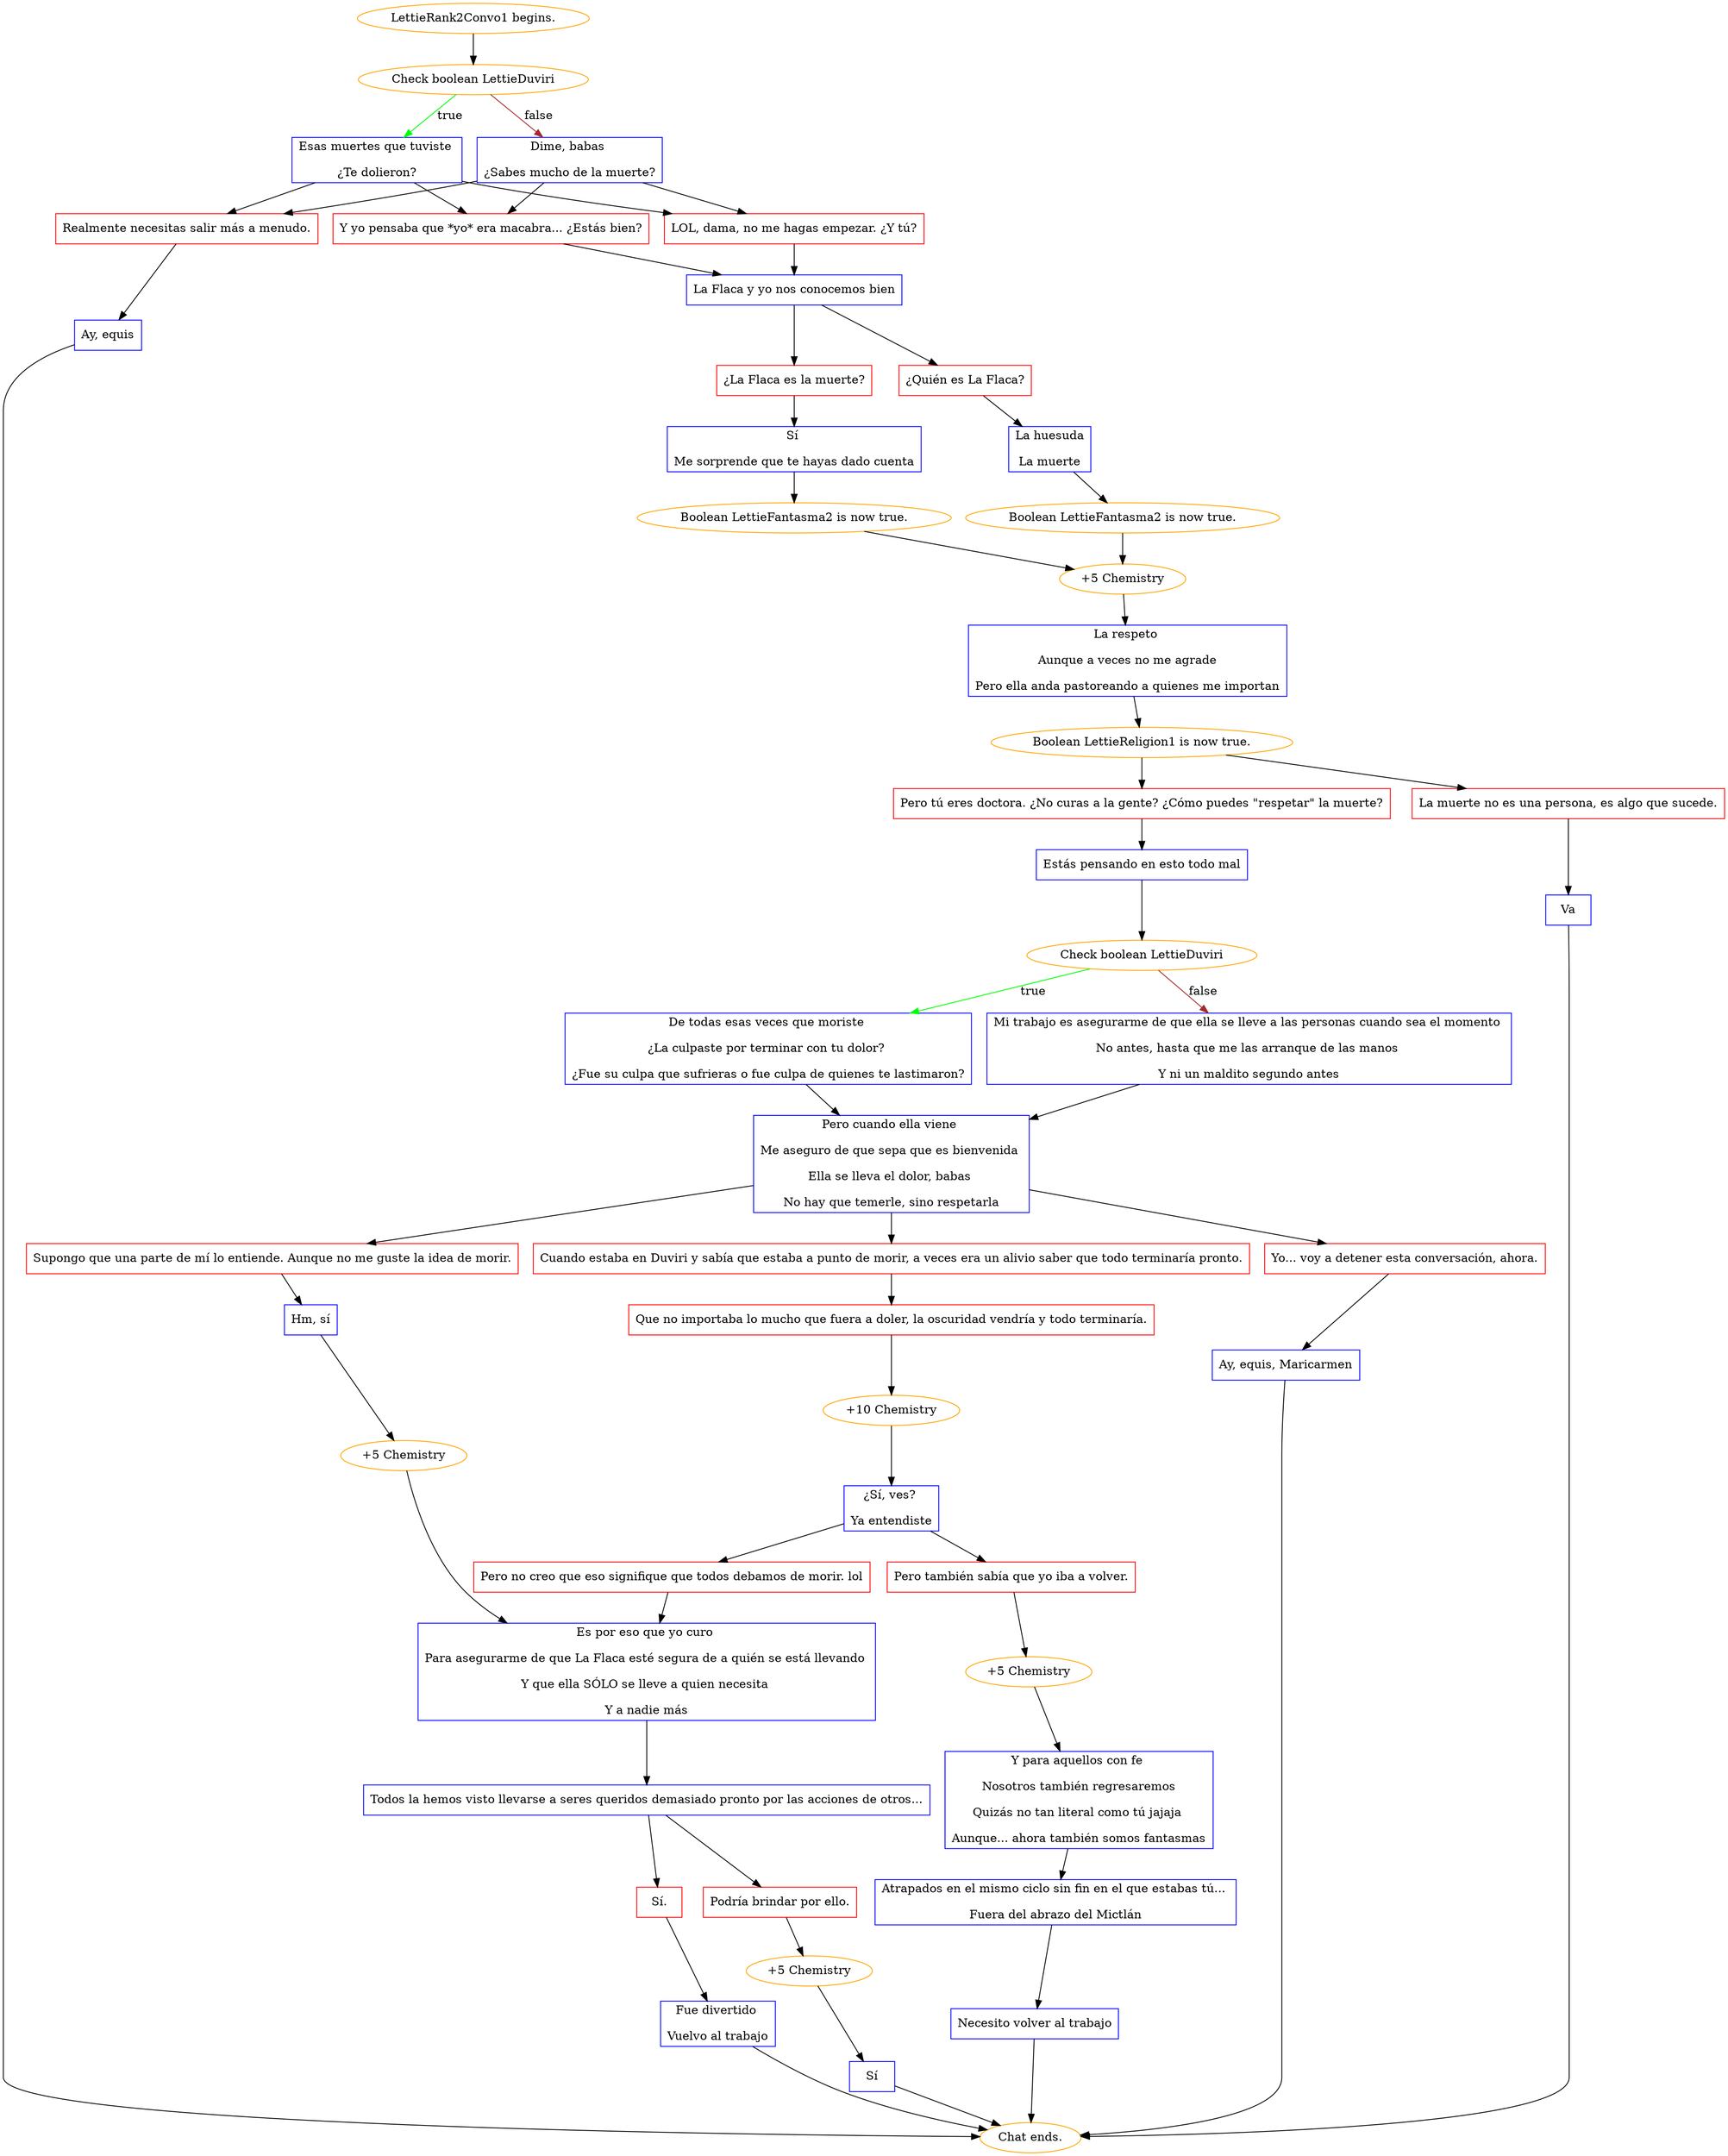 digraph {
	"LettieRank2Convo1 begins." [color=orange];
		"LettieRank2Convo1 begins." -> j2549990084;
	j2549990084 [label="Check boolean LettieDuviri",color=orange];
		j2549990084 -> j1149926441 [label=true,color=green];
		j2549990084 -> j420612214 [label=false,color=brown];
	j1149926441 [label="Esas muertes que tuviste 
¿Te dolieron?",shape=box,color=blue];
		j1149926441 -> j1506243979;
		j1149926441 -> j2109404499;
		j1149926441 -> j1254523427;
	j420612214 [label="Dime, babas 
¿Sabes mucho de la muerte?",shape=box,color=blue];
		j420612214 -> j1506243979;
		j420612214 -> j2109404499;
		j420612214 -> j1254523427;
	j1506243979 [label="Y yo pensaba que *yo* era macabra... ¿Estás bien?",shape=box,color=red];
		j1506243979 -> j1047295839;
	j2109404499 [label="LOL, dama, no me hagas empezar. ¿Y tú?",shape=box,color=red];
		j2109404499 -> j1047295839;
	j1254523427 [label="Realmente necesitas salir más a menudo.",shape=box,color=red];
		j1254523427 -> j1759475013;
	j1047295839 [label="La Flaca y yo nos conocemos bien",shape=box,color=blue];
		j1047295839 -> j1336708172;
		j1047295839 -> j2438932196;
	j1759475013 [label="Ay, equis",shape=box,color=blue];
		j1759475013 -> "Chat ends.";
	j1336708172 [label="¿La Flaca es la muerte?",shape=box,color=red];
		j1336708172 -> j3216387290;
	j2438932196 [label="¿Quién es La Flaca?",shape=box,color=red];
		j2438932196 -> j3465065596;
	"Chat ends." [color=orange];
	j3216387290 [label="Sí 
Me sorprende que te hayas dado cuenta",shape=box,color=blue];
		j3216387290 -> j374915130;
	j3465065596 [label="La huesuda
La muerte",shape=box,color=blue];
		j3465065596 -> j2626473124;
	j374915130 [label="Boolean LettieFantasma2 is now true.",color=orange];
		j374915130 -> j3369757279;
	j2626473124 [label="Boolean LettieFantasma2 is now true.",color=orange];
		j2626473124 -> j3369757279;
	j3369757279 [label="+5 Chemistry",color=orange];
		j3369757279 -> j2578948904;
	j2578948904 [label="La respeto 
Aunque a veces no me agrade
Pero ella anda pastoreando a quienes me importan",shape=box,color=blue];
		j2578948904 -> j4268386380;
	j4268386380 [label="Boolean LettieReligion1 is now true.",color=orange];
		j4268386380 -> j3730944268;
		j4268386380 -> j475324069;
	j3730944268 [label="Pero tú eres doctora. ¿No curas a la gente? ¿Cómo puedes \"respetar\" la muerte?",shape=box,color=red];
		j3730944268 -> j1565417596;
	j475324069 [label="La muerte no es una persona, es algo que sucede.",shape=box,color=red];
		j475324069 -> j2547240352;
	j1565417596 [label="Estás pensando en esto todo mal",shape=box,color=blue];
		j1565417596 -> j4087927951;
	j2547240352 [label="Va",shape=box,color=blue];
		j2547240352 -> "Chat ends.";
	j4087927951 [label="Check boolean LettieDuviri",color=orange];
		j4087927951 -> j213275833 [label=true,color=green];
		j4087927951 -> j602384376 [label=false,color=brown];
	j213275833 [label="De todas esas veces que moriste 
¿La culpaste por terminar con tu dolor? 
¿Fue su culpa que sufrieras o fue culpa de quienes te lastimaron?",shape=box,color=blue];
		j213275833 -> j1808620597;
	j602384376 [label="Mi trabajo es asegurarme de que ella se lleve a las personas cuando sea el momento 
No antes, hasta que me las arranque de las manos 
Y ni un maldito segundo antes",shape=box,color=blue];
		j602384376 -> j1808620597;
	j1808620597 [label="Pero cuando ella viene 
Me aseguro de que sepa que es bienvenida 
Ella se lleva el dolor, babas 
No hay que temerle, sino respetarla",shape=box,color=blue];
		j1808620597 -> j2814256354;
		j1808620597 -> j1632776323;
		j1808620597 -> j3068329840;
	j2814256354 [label="Cuando estaba en Duviri y sabía que estaba a punto de morir, a veces era un alivio saber que todo terminaría pronto.",shape=box,color=red];
		j2814256354 -> j1414581708;
	j1632776323 [label="Supongo que una parte de mí lo entiende. Aunque no me guste la idea de morir.",shape=box,color=red];
		j1632776323 -> j3611222608;
	j3068329840 [label="Yo... voy a detener esta conversación, ahora.",shape=box,color=red];
		j3068329840 -> j3198914634;
	j1414581708 [label="Que no importaba lo mucho que fuera a doler, la oscuridad vendría y todo terminaría.",shape=box,color=red];
		j1414581708 -> j256387210;
	j3611222608 [label="Hm, sí",shape=box,color=blue];
		j3611222608 -> j3669026344;
	j3198914634 [label="Ay, equis, Maricarmen",shape=box,color=blue];
		j3198914634 -> "Chat ends.";
	j256387210 [label="+10 Chemistry",color=orange];
		j256387210 -> j2378193402;
	j3669026344 [label="+5 Chemistry",color=orange];
		j3669026344 -> j2020357071;
	j2378193402 [label="¿Sí, ves? 
Ya entendiste",shape=box,color=blue];
		j2378193402 -> j4193457877;
		j2378193402 -> j3457067759;
	j2020357071 [label="Es por eso que yo curo 
Para asegurarme de que La Flaca esté segura de a quién se está llevando 
Y que ella SÓLO se lleve a quien necesita 
Y a nadie más",shape=box,color=blue];
		j2020357071 -> j1594925764;
	j4193457877 [label="Pero también sabía que yo iba a volver.",shape=box,color=red];
		j4193457877 -> j3423524224;
	j3457067759 [label="Pero no creo que eso signifique que todos debamos de morir. lol",shape=box,color=red];
		j3457067759 -> j2020357071;
	j1594925764 [label="Todos la hemos visto llevarse a seres queridos demasiado pronto por las acciones de otros...",shape=box,color=blue];
		j1594925764 -> j2398547722;
		j1594925764 -> j1732999756;
	j3423524224 [label="+5 Chemistry",color=orange];
		j3423524224 -> j1161513852;
	j2398547722 [label="Sí.",shape=box,color=red];
		j2398547722 -> j32308157;
	j1732999756 [label="Podría brindar por ello.",shape=box,color=red];
		j1732999756 -> j3843951455;
	j1161513852 [label="Y para aquellos con fe 
Nosotros también regresaremos
Quizás no tan literal como tú jajaja 
Aunque... ahora también somos fantasmas",shape=box,color=blue];
		j1161513852 -> j4278213749;
	j32308157 [label="Fue divertido 
Vuelvo al trabajo",shape=box,color=blue];
		j32308157 -> "Chat ends.";
	j3843951455 [label="+5 Chemistry",color=orange];
		j3843951455 -> j792958072;
	j4278213749 [label="Atrapados en el mismo ciclo sin fin en el que estabas tú... 
Fuera del abrazo del Mictlán",shape=box,color=blue];
		j4278213749 -> j2091156523;
	j792958072 [label="Sí",shape=box,color=blue];
		j792958072 -> "Chat ends.";
	j2091156523 [label="Necesito volver al trabajo",shape=box,color=blue];
		j2091156523 -> "Chat ends.";
}